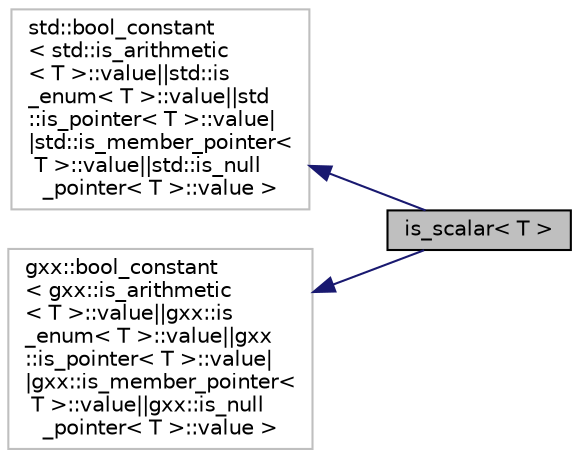 digraph "is_scalar&lt; T &gt;"
{
  edge [fontname="Helvetica",fontsize="10",labelfontname="Helvetica",labelfontsize="10"];
  node [fontname="Helvetica",fontsize="10",shape=record];
  rankdir="LR";
  Node1 [label="is_scalar\< T \>",height=0.2,width=0.4,color="black", fillcolor="grey75", style="filled", fontcolor="black"];
  Node2 -> Node1 [dir="back",color="midnightblue",fontsize="10",style="solid",fontname="Helvetica"];
  Node2 [label="std::bool_constant\l\< std::is_arithmetic\l\< T \>::value\|\|std::is\l_enum\< T \>::value\|\|std\l::is_pointer\< T \>::value\|\l\|std::is_member_pointer\<\l T \>::value\|\|std::is_null\l_pointer\< T \>::value \>",height=0.2,width=0.4,color="grey75", fillcolor="white", style="filled"];
  Node3 -> Node1 [dir="back",color="midnightblue",fontsize="10",style="solid",fontname="Helvetica"];
  Node3 [label="gxx::bool_constant\l\< gxx::is_arithmetic\l\< T \>::value\|\|gxx::is\l_enum\< T \>::value\|\|gxx\l::is_pointer\< T \>::value\|\l\|gxx::is_member_pointer\<\l T \>::value\|\|gxx::is_null\l_pointer\< T \>::value \>",height=0.2,width=0.4,color="grey75", fillcolor="white", style="filled"];
}

